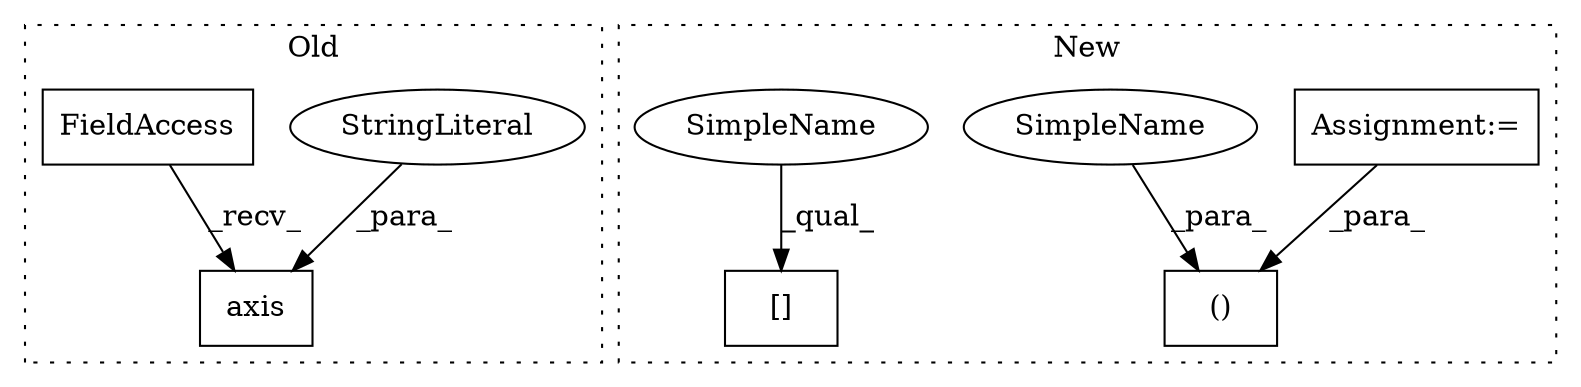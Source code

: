 digraph G {
subgraph cluster0 {
1 [label="axis" a="32" s="1044,1056" l="5,1" shape="box"];
3 [label="StringLiteral" a="45" s="1049" l="7" shape="ellipse"];
4 [label="FieldAccess" a="22" s="1026" l="10" shape="box"];
label = "Old";
style="dotted";
}
subgraph cluster1 {
2 [label="()" a="106" s="1798" l="18" shape="box"];
5 [label="Assignment:=" a="7" s="170" l="3" shape="box"];
6 [label="[]" a="2" s="1540,1544" l="3,1" shape="box"];
7 [label="SimpleName" a="42" s="1814" l="2" shape="ellipse"];
8 [label="SimpleName" a="42" s="1540" l="2" shape="ellipse"];
label = "New";
style="dotted";
}
3 -> 1 [label="_para_"];
4 -> 1 [label="_recv_"];
5 -> 2 [label="_para_"];
7 -> 2 [label="_para_"];
8 -> 6 [label="_qual_"];
}
